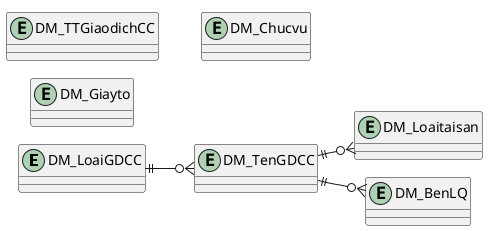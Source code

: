 @startuml erd
!pragma layout smetana
left to right direction

entity DM_LoaiGDCC
entity DM_TenGDCC
entity DM_Loaitaisan
entity DM_TTGiaodichCC
entity DM_Giayto
entity DM_BenLQ
entity DM_Chucvu

DM_LoaiGDCC ||--o{ DM_TenGDCC
DM_TenGDCC ||--o{ DM_Loaitaisan
DM_TenGDCC ||--o{ DM_BenLQ

@enduml


